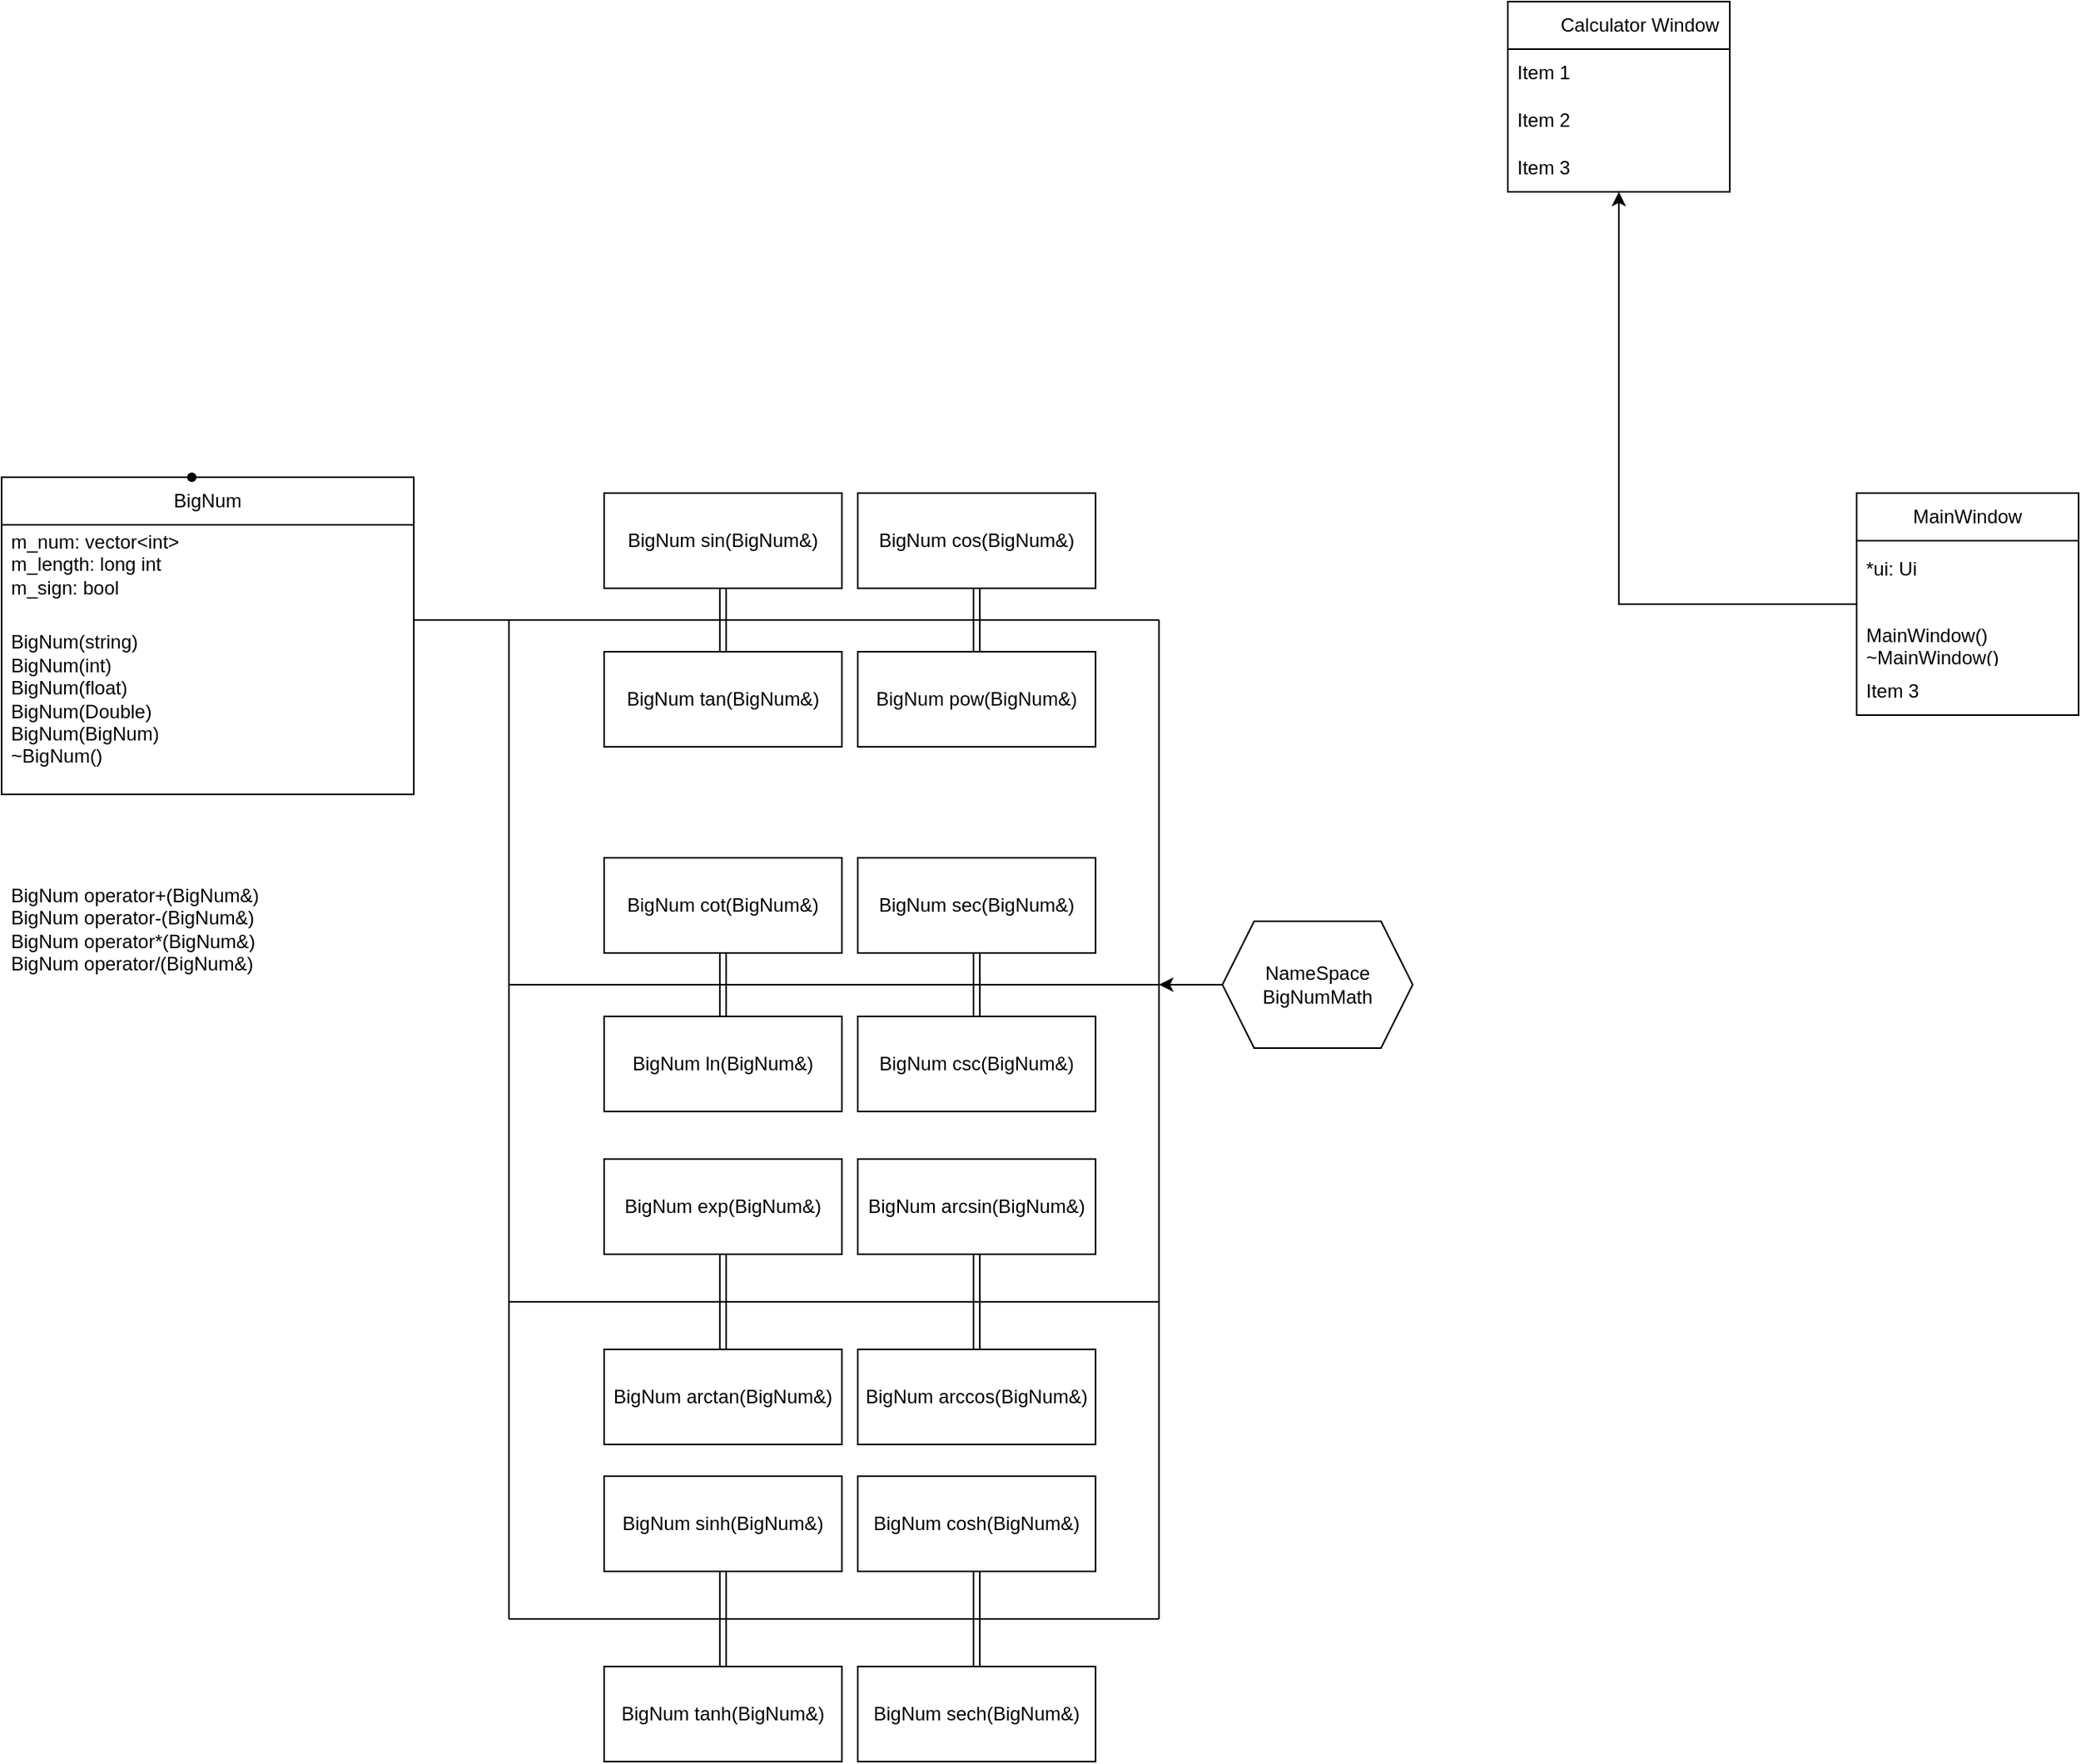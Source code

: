 <mxfile version="25.0.3">
  <diagram name="Page-1" id="wpjNXMdoYafT5c4S4e7b">
    <mxGraphModel dx="2123" dy="2438" grid="1" gridSize="10" guides="1" tooltips="1" connect="1" arrows="1" fold="1" page="1" pageScale="1" pageWidth="850" pageHeight="1100" math="0" shadow="0">
      <root>
        <mxCell id="0" />
        <mxCell id="1" parent="0" />
        <mxCell id="IW--40aOMqE-fzdoDW7e-1" value="BigNum" style="swimlane;fontStyle=0;childLayout=stackLayout;horizontal=1;startSize=30;horizontalStack=0;resizeParent=1;resizeParentMax=0;resizeLast=0;collapsible=1;marginBottom=0;whiteSpace=wrap;html=1;" vertex="1" parent="1">
          <mxGeometry x="120" y="120" width="260" height="200" as="geometry" />
        </mxCell>
        <mxCell id="IW--40aOMqE-fzdoDW7e-2" value="&lt;div&gt;m_num: vector&amp;lt;int&amp;gt;&lt;/div&gt;&lt;div&gt;m_length: long int&lt;/div&gt;&lt;div&gt;m_sign: bool&lt;br&gt;&lt;/div&gt;" style="text;strokeColor=none;fillColor=none;align=left;verticalAlign=middle;spacingLeft=4;spacingRight=4;overflow=hidden;points=[[0,0.5],[1,0.5]];portConstraint=eastwest;rotatable=0;whiteSpace=wrap;html=1;" vertex="1" parent="IW--40aOMqE-fzdoDW7e-1">
          <mxGeometry y="30" width="260" height="50" as="geometry" />
        </mxCell>
        <mxCell id="IW--40aOMqE-fzdoDW7e-3" value="&lt;div&gt;BigNum(string)&lt;/div&gt;&lt;div&gt;BigNum(int)&lt;/div&gt;&lt;div&gt;BigNum(float)&lt;/div&gt;&lt;div&gt;BigNum(Double)&lt;/div&gt;&lt;div&gt;BigNum(BigNum)&lt;br&gt;&lt;/div&gt;&lt;div&gt;~BigNum()&lt;br&gt;&lt;/div&gt;" style="text;strokeColor=none;fillColor=none;align=left;verticalAlign=middle;spacingLeft=4;spacingRight=4;overflow=hidden;points=[[0,0.5],[1,0.5]];portConstraint=eastwest;rotatable=1;whiteSpace=wrap;html=1;movable=1;resizable=1;deletable=1;editable=1;locked=0;connectable=1;" vertex="1" parent="IW--40aOMqE-fzdoDW7e-1">
          <mxGeometry y="80" width="260" height="120" as="geometry" />
        </mxCell>
        <mxCell id="IW--40aOMqE-fzdoDW7e-9" value="BigNum sin(BigNum&amp;amp;)" style="rounded=0;whiteSpace=wrap;html=1;" vertex="1" parent="1">
          <mxGeometry x="500" y="130" width="150" height="60" as="geometry" />
        </mxCell>
        <mxCell id="IW--40aOMqE-fzdoDW7e-10" value="BigNum cos(BigNum&amp;amp;)" style="rounded=0;whiteSpace=wrap;html=1;" vertex="1" parent="1">
          <mxGeometry x="660" y="130" width="150" height="60" as="geometry" />
        </mxCell>
        <mxCell id="IW--40aOMqE-fzdoDW7e-11" value="BigNum tan(BigNum&amp;amp;)" style="rounded=0;whiteSpace=wrap;html=1;" vertex="1" parent="1">
          <mxGeometry x="500" y="230" width="150" height="60" as="geometry" />
        </mxCell>
        <mxCell id="IW--40aOMqE-fzdoDW7e-12" value="BigNum pow(BigNum&amp;amp;)" style="rounded=0;whiteSpace=wrap;html=1;" vertex="1" parent="1">
          <mxGeometry x="660" y="230" width="150" height="60" as="geometry" />
        </mxCell>
        <mxCell id="IW--40aOMqE-fzdoDW7e-19" value="" style="endArrow=none;html=1;rounded=0;" edge="1" parent="1">
          <mxGeometry width="50" height="50" relative="1" as="geometry">
            <mxPoint x="380" y="210" as="sourcePoint" />
            <mxPoint x="850" y="210" as="targetPoint" />
          </mxGeometry>
        </mxCell>
        <mxCell id="IW--40aOMqE-fzdoDW7e-20" value="" style="shape=link;html=1;rounded=0;exitX=0.5;exitY=1;exitDx=0;exitDy=0;" edge="1" parent="1" source="IW--40aOMqE-fzdoDW7e-9">
          <mxGeometry width="100" relative="1" as="geometry">
            <mxPoint x="370" y="390" as="sourcePoint" />
            <mxPoint x="575" y="210" as="targetPoint" />
          </mxGeometry>
        </mxCell>
        <mxCell id="IW--40aOMqE-fzdoDW7e-21" value="" style="shape=link;html=1;rounded=0;entryX=0.5;entryY=0;entryDx=0;entryDy=0;" edge="1" parent="1" target="IW--40aOMqE-fzdoDW7e-11">
          <mxGeometry width="100" relative="1" as="geometry">
            <mxPoint x="575" y="210" as="sourcePoint" />
            <mxPoint x="470" y="390" as="targetPoint" />
          </mxGeometry>
        </mxCell>
        <mxCell id="IW--40aOMqE-fzdoDW7e-22" value="" style="shape=link;html=1;rounded=0;exitX=0.5;exitY=1;exitDx=0;exitDy=0;entryX=0.5;entryY=0;entryDx=0;entryDy=0;" edge="1" parent="1" source="IW--40aOMqE-fzdoDW7e-10" target="IW--40aOMqE-fzdoDW7e-12">
          <mxGeometry width="100" relative="1" as="geometry">
            <mxPoint x="370" y="450" as="sourcePoint" />
            <mxPoint x="470" y="450" as="targetPoint" />
          </mxGeometry>
        </mxCell>
        <mxCell id="IW--40aOMqE-fzdoDW7e-23" value="BigNum cot(BigNum&amp;amp;)" style="rounded=0;whiteSpace=wrap;html=1;" vertex="1" parent="1">
          <mxGeometry x="500" y="360" width="150" height="60" as="geometry" />
        </mxCell>
        <mxCell id="IW--40aOMqE-fzdoDW7e-24" value="BigNum sec(BigNum&amp;amp;)" style="rounded=0;whiteSpace=wrap;html=1;" vertex="1" parent="1">
          <mxGeometry x="660" y="360" width="150" height="60" as="geometry" />
        </mxCell>
        <mxCell id="IW--40aOMqE-fzdoDW7e-25" value="BigNum ln(BigNum&amp;amp;)" style="rounded=0;whiteSpace=wrap;html=1;" vertex="1" parent="1">
          <mxGeometry x="500" y="460" width="150" height="60" as="geometry" />
        </mxCell>
        <mxCell id="IW--40aOMqE-fzdoDW7e-26" value="BigNum csc(BigNum&amp;amp;)" style="rounded=0;whiteSpace=wrap;html=1;" vertex="1" parent="1">
          <mxGeometry x="660" y="460" width="150" height="60" as="geometry" />
        </mxCell>
        <mxCell id="IW--40aOMqE-fzdoDW7e-27" value="" style="endArrow=none;html=1;rounded=0;" edge="1" parent="1">
          <mxGeometry width="50" height="50" relative="1" as="geometry">
            <mxPoint x="440" y="440" as="sourcePoint" />
            <mxPoint x="440" y="210" as="targetPoint" />
          </mxGeometry>
        </mxCell>
        <mxCell id="IW--40aOMqE-fzdoDW7e-28" value="" style="endArrow=none;html=1;rounded=0;" edge="1" parent="1">
          <mxGeometry width="50" height="50" relative="1" as="geometry">
            <mxPoint x="850" y="440" as="sourcePoint" />
            <mxPoint x="440" y="440" as="targetPoint" />
          </mxGeometry>
        </mxCell>
        <mxCell id="IW--40aOMqE-fzdoDW7e-29" value="" style="shape=link;html=1;rounded=0;entryX=0.5;entryY=1;entryDx=0;entryDy=0;exitX=0.5;exitY=0;exitDx=0;exitDy=0;" edge="1" parent="1" source="IW--40aOMqE-fzdoDW7e-25" target="IW--40aOMqE-fzdoDW7e-23">
          <mxGeometry width="100" relative="1" as="geometry">
            <mxPoint x="370" y="450" as="sourcePoint" />
            <mxPoint x="470" y="450" as="targetPoint" />
          </mxGeometry>
        </mxCell>
        <mxCell id="IW--40aOMqE-fzdoDW7e-30" value="" style="shape=link;html=1;rounded=0;exitX=0.5;exitY=1;exitDx=0;exitDy=0;entryX=0.5;entryY=0;entryDx=0;entryDy=0;" edge="1" parent="1" source="IW--40aOMqE-fzdoDW7e-24" target="IW--40aOMqE-fzdoDW7e-26">
          <mxGeometry width="100" relative="1" as="geometry">
            <mxPoint x="370" y="450" as="sourcePoint" />
            <mxPoint x="470" y="450" as="targetPoint" />
          </mxGeometry>
        </mxCell>
        <mxCell id="IW--40aOMqE-fzdoDW7e-31" value="" style="endArrow=none;html=1;rounded=0;" edge="1" parent="1">
          <mxGeometry width="50" height="50" relative="1" as="geometry">
            <mxPoint x="440" y="640" as="sourcePoint" />
            <mxPoint x="440" y="440" as="targetPoint" />
          </mxGeometry>
        </mxCell>
        <mxCell id="IW--40aOMqE-fzdoDW7e-32" value="" style="endArrow=none;html=1;rounded=0;" edge="1" parent="1">
          <mxGeometry width="50" height="50" relative="1" as="geometry">
            <mxPoint x="440" y="640" as="sourcePoint" />
            <mxPoint x="850" y="640" as="targetPoint" />
          </mxGeometry>
        </mxCell>
        <mxCell id="IW--40aOMqE-fzdoDW7e-33" value="BigNum exp(BigNum&amp;amp;)" style="rounded=0;whiteSpace=wrap;html=1;" vertex="1" parent="1">
          <mxGeometry x="500" y="550" width="150" height="60" as="geometry" />
        </mxCell>
        <mxCell id="IW--40aOMqE-fzdoDW7e-34" value="BigNum arcsin(BigNum&amp;amp;)" style="rounded=0;whiteSpace=wrap;html=1;" vertex="1" parent="1">
          <mxGeometry x="660" y="550" width="150" height="60" as="geometry" />
        </mxCell>
        <mxCell id="IW--40aOMqE-fzdoDW7e-35" value="BigNum arctan(BigNum&amp;amp;)" style="rounded=0;whiteSpace=wrap;html=1;" vertex="1" parent="1">
          <mxGeometry x="500" y="670" width="150" height="60" as="geometry" />
        </mxCell>
        <mxCell id="IW--40aOMqE-fzdoDW7e-36" value="BigNum arccos(BigNum&amp;amp;)" style="rounded=0;whiteSpace=wrap;html=1;" vertex="1" parent="1">
          <mxGeometry x="660" y="670" width="150" height="60" as="geometry" />
        </mxCell>
        <mxCell id="IW--40aOMqE-fzdoDW7e-37" value="" style="shape=link;html=1;rounded=0;exitX=0.5;exitY=0;exitDx=0;exitDy=0;entryX=0.5;entryY=1;entryDx=0;entryDy=0;" edge="1" parent="1" source="IW--40aOMqE-fzdoDW7e-35" target="IW--40aOMqE-fzdoDW7e-33">
          <mxGeometry width="100" relative="1" as="geometry">
            <mxPoint x="370" y="450" as="sourcePoint" />
            <mxPoint x="470" y="450" as="targetPoint" />
          </mxGeometry>
        </mxCell>
        <mxCell id="IW--40aOMqE-fzdoDW7e-38" value="" style="shape=link;html=1;rounded=0;entryX=0.5;entryY=0;entryDx=0;entryDy=0;exitX=0.5;exitY=1;exitDx=0;exitDy=0;" edge="1" parent="1" source="IW--40aOMqE-fzdoDW7e-34" target="IW--40aOMqE-fzdoDW7e-36">
          <mxGeometry width="100" relative="1" as="geometry">
            <mxPoint x="370" y="450" as="sourcePoint" />
            <mxPoint x="470" y="450" as="targetPoint" />
          </mxGeometry>
        </mxCell>
        <mxCell id="IW--40aOMqE-fzdoDW7e-39" value="" style="endArrow=none;html=1;rounded=0;" edge="1" parent="1">
          <mxGeometry width="50" height="50" relative="1" as="geometry">
            <mxPoint x="850" y="640" as="sourcePoint" />
            <mxPoint x="850" y="210" as="targetPoint" />
          </mxGeometry>
        </mxCell>
        <mxCell id="IW--40aOMqE-fzdoDW7e-40" value="" style="endArrow=none;html=1;rounded=0;" edge="1" parent="1" target="IW--40aOMqE-fzdoDW7e-41">
          <mxGeometry width="50" height="50" relative="1" as="geometry">
            <mxPoint x="880" y="440" as="sourcePoint" />
            <mxPoint x="850" y="440" as="targetPoint" />
          </mxGeometry>
        </mxCell>
        <mxCell id="IW--40aOMqE-fzdoDW7e-42" value="" style="edgeStyle=orthogonalEdgeStyle;rounded=0;orthogonalLoop=1;jettySize=auto;html=1;" edge="1" parent="1" source="IW--40aOMqE-fzdoDW7e-41">
          <mxGeometry relative="1" as="geometry">
            <mxPoint x="850" y="440" as="targetPoint" />
          </mxGeometry>
        </mxCell>
        <mxCell id="IW--40aOMqE-fzdoDW7e-41" value="&lt;div&gt;NameSpace&lt;/div&gt;&lt;div&gt;BigNumMath&lt;br&gt;&lt;/div&gt;" style="shape=hexagon;perimeter=hexagonPerimeter2;whiteSpace=wrap;html=1;fixedSize=1;" vertex="1" parent="1">
          <mxGeometry x="890" y="400" width="120" height="80" as="geometry" />
        </mxCell>
        <mxCell id="IW--40aOMqE-fzdoDW7e-43" value="" style="endArrow=none;html=1;rounded=0;" edge="1" parent="1">
          <mxGeometry width="50" height="50" relative="1" as="geometry">
            <mxPoint x="440" y="840" as="sourcePoint" />
            <mxPoint x="440" y="640" as="targetPoint" />
          </mxGeometry>
        </mxCell>
        <mxCell id="IW--40aOMqE-fzdoDW7e-4" value="&lt;div&gt;BigNum operator+(BigNum&amp;amp;)&lt;br&gt;&lt;/div&gt;&lt;div&gt;BigNum operator-(BigNum&amp;amp;)&lt;/div&gt;&lt;div&gt;BigNum operator*(BigNum&amp;amp;)&lt;/div&gt;&lt;div&gt;BigNum operator/(BigNum&amp;amp;)&lt;br&gt;&lt;/div&gt;" style="text;strokeColor=none;fillColor=none;align=left;verticalAlign=middle;spacingLeft=4;spacingRight=4;overflow=hidden;points=[[0,0.5],[1,0.5]];portConstraint=eastwest;rotatable=1;whiteSpace=wrap;html=1;movable=1;resizable=1;deletable=1;editable=1;locked=0;connectable=1;" vertex="1" parent="1">
          <mxGeometry x="120" y="330" width="260" height="150" as="geometry" />
        </mxCell>
        <mxCell id="IW--40aOMqE-fzdoDW7e-44" value="" style="endArrow=none;html=1;rounded=0;" edge="1" parent="1">
          <mxGeometry width="50" height="50" relative="1" as="geometry">
            <mxPoint x="440" y="840" as="sourcePoint" />
            <mxPoint x="850" y="840" as="targetPoint" />
          </mxGeometry>
        </mxCell>
        <mxCell id="IW--40aOMqE-fzdoDW7e-45" value="BigNum sinh(BigNum&amp;amp;)" style="rounded=0;whiteSpace=wrap;html=1;" vertex="1" parent="1">
          <mxGeometry x="500" y="750" width="150" height="60" as="geometry" />
        </mxCell>
        <mxCell id="IW--40aOMqE-fzdoDW7e-46" value="BigNum cosh(BigNum&amp;amp;)" style="rounded=0;whiteSpace=wrap;html=1;" vertex="1" parent="1">
          <mxGeometry x="660" y="750" width="150" height="60" as="geometry" />
        </mxCell>
        <mxCell id="IW--40aOMqE-fzdoDW7e-47" value="BigNum tanh(BigNum&amp;amp;)" style="rounded=0;whiteSpace=wrap;html=1;" vertex="1" parent="1">
          <mxGeometry x="500" y="870" width="150" height="60" as="geometry" />
        </mxCell>
        <mxCell id="IW--40aOMqE-fzdoDW7e-48" value="BigNum sech(BigNum&amp;amp;)" style="rounded=0;whiteSpace=wrap;html=1;" vertex="1" parent="1">
          <mxGeometry x="660" y="870" width="150" height="60" as="geometry" />
        </mxCell>
        <mxCell id="IW--40aOMqE-fzdoDW7e-49" value="" style="shape=link;html=1;rounded=0;exitX=0.5;exitY=0;exitDx=0;exitDy=0;entryX=0.5;entryY=1;entryDx=0;entryDy=0;" edge="1" parent="1" source="IW--40aOMqE-fzdoDW7e-47" target="IW--40aOMqE-fzdoDW7e-45">
          <mxGeometry width="100" relative="1" as="geometry">
            <mxPoint x="370" y="650" as="sourcePoint" />
            <mxPoint x="470" y="650" as="targetPoint" />
          </mxGeometry>
        </mxCell>
        <mxCell id="IW--40aOMqE-fzdoDW7e-50" value="" style="shape=link;html=1;rounded=0;entryX=0.5;entryY=0;entryDx=0;entryDy=0;exitX=0.5;exitY=1;exitDx=0;exitDy=0;" edge="1" parent="1" source="IW--40aOMqE-fzdoDW7e-46" target="IW--40aOMqE-fzdoDW7e-48">
          <mxGeometry width="100" relative="1" as="geometry">
            <mxPoint x="370" y="650" as="sourcePoint" />
            <mxPoint x="470" y="650" as="targetPoint" />
          </mxGeometry>
        </mxCell>
        <mxCell id="IW--40aOMqE-fzdoDW7e-51" value="" style="endArrow=none;html=1;rounded=0;" edge="1" parent="1">
          <mxGeometry width="50" height="50" relative="1" as="geometry">
            <mxPoint x="850" y="640" as="sourcePoint" />
            <mxPoint x="850" y="840" as="targetPoint" />
          </mxGeometry>
        </mxCell>
        <mxCell id="IW--40aOMqE-fzdoDW7e-64" value="" style="edgeStyle=orthogonalEdgeStyle;rounded=0;orthogonalLoop=1;jettySize=auto;html=1;" edge="1" parent="1" source="IW--40aOMqE-fzdoDW7e-52" target="IW--40aOMqE-fzdoDW7e-60">
          <mxGeometry relative="1" as="geometry" />
        </mxCell>
        <mxCell id="IW--40aOMqE-fzdoDW7e-52" value="MainWindow" style="swimlane;fontStyle=0;childLayout=stackLayout;horizontal=1;startSize=30;horizontalStack=0;resizeParent=1;resizeParentMax=0;resizeLast=0;collapsible=1;marginBottom=0;whiteSpace=wrap;html=1;" vertex="1" parent="1">
          <mxGeometry x="1290" y="130" width="140" height="140" as="geometry" />
        </mxCell>
        <mxCell id="IW--40aOMqE-fzdoDW7e-53" value="&lt;div&gt;*ui: Ui&lt;br&gt;&lt;/div&gt;&lt;div&gt;&lt;br&gt;&lt;/div&gt;" style="text;strokeColor=none;fillColor=none;align=left;verticalAlign=middle;spacingLeft=4;spacingRight=4;overflow=hidden;points=[[0,0.5],[1,0.5]];portConstraint=eastwest;rotatable=0;whiteSpace=wrap;html=1;" vertex="1" parent="IW--40aOMqE-fzdoDW7e-52">
          <mxGeometry y="30" width="140" height="50" as="geometry" />
        </mxCell>
        <mxCell id="IW--40aOMqE-fzdoDW7e-54" value="&lt;div&gt;MainWindow()&lt;/div&gt;&lt;div&gt;~MainWindow()&lt;br&gt;&lt;/div&gt;" style="text;strokeColor=none;fillColor=none;align=left;verticalAlign=middle;spacingLeft=4;spacingRight=4;overflow=hidden;points=[[0,0.5],[1,0.5]];portConstraint=eastwest;rotatable=0;whiteSpace=wrap;html=1;" vertex="1" parent="IW--40aOMqE-fzdoDW7e-52">
          <mxGeometry y="80" width="140" height="30" as="geometry" />
        </mxCell>
        <mxCell id="IW--40aOMqE-fzdoDW7e-55" value="Item 3" style="text;strokeColor=none;fillColor=none;align=left;verticalAlign=middle;spacingLeft=4;spacingRight=4;overflow=hidden;points=[[0,0.5],[1,0.5]];portConstraint=eastwest;rotatable=0;whiteSpace=wrap;html=1;" vertex="1" parent="IW--40aOMqE-fzdoDW7e-52">
          <mxGeometry y="110" width="140" height="30" as="geometry" />
        </mxCell>
        <mxCell id="IW--40aOMqE-fzdoDW7e-60" value="&lt;span style=&quot;white-space: pre;&quot;&gt;&#x9;&lt;/span&gt;Calculator Window" style="swimlane;fontStyle=0;childLayout=stackLayout;horizontal=1;startSize=30;horizontalStack=0;resizeParent=1;resizeParentMax=0;resizeLast=0;collapsible=1;marginBottom=0;whiteSpace=wrap;html=1;" vertex="1" parent="1">
          <mxGeometry x="1070" y="-180" width="140" height="120" as="geometry" />
        </mxCell>
        <mxCell id="IW--40aOMqE-fzdoDW7e-61" value="Item 1" style="text;strokeColor=none;fillColor=none;align=left;verticalAlign=middle;spacingLeft=4;spacingRight=4;overflow=hidden;points=[[0,0.5],[1,0.5]];portConstraint=eastwest;rotatable=0;whiteSpace=wrap;html=1;" vertex="1" parent="IW--40aOMqE-fzdoDW7e-60">
          <mxGeometry y="30" width="140" height="30" as="geometry" />
        </mxCell>
        <mxCell id="IW--40aOMqE-fzdoDW7e-62" value="Item 2" style="text;strokeColor=none;fillColor=none;align=left;verticalAlign=middle;spacingLeft=4;spacingRight=4;overflow=hidden;points=[[0,0.5],[1,0.5]];portConstraint=eastwest;rotatable=0;whiteSpace=wrap;html=1;" vertex="1" parent="IW--40aOMqE-fzdoDW7e-60">
          <mxGeometry y="60" width="140" height="30" as="geometry" />
        </mxCell>
        <mxCell id="IW--40aOMqE-fzdoDW7e-63" value="Item 3" style="text;strokeColor=none;fillColor=none;align=left;verticalAlign=middle;spacingLeft=4;spacingRight=4;overflow=hidden;points=[[0,0.5],[1,0.5]];portConstraint=eastwest;rotatable=0;whiteSpace=wrap;html=1;" vertex="1" parent="IW--40aOMqE-fzdoDW7e-60">
          <mxGeometry y="90" width="140" height="30" as="geometry" />
        </mxCell>
        <mxCell id="IW--40aOMqE-fzdoDW7e-66" value="" style="shape=waypoint;sketch=0;size=6;pointerEvents=1;points=[];fillColor=default;resizable=0;rotatable=0;perimeter=centerPerimeter;snapToPoint=1;fontStyle=0;startSize=30;" vertex="1" parent="1">
          <mxGeometry x="230" y="110" width="20" height="20" as="geometry" />
        </mxCell>
      </root>
    </mxGraphModel>
  </diagram>
</mxfile>
